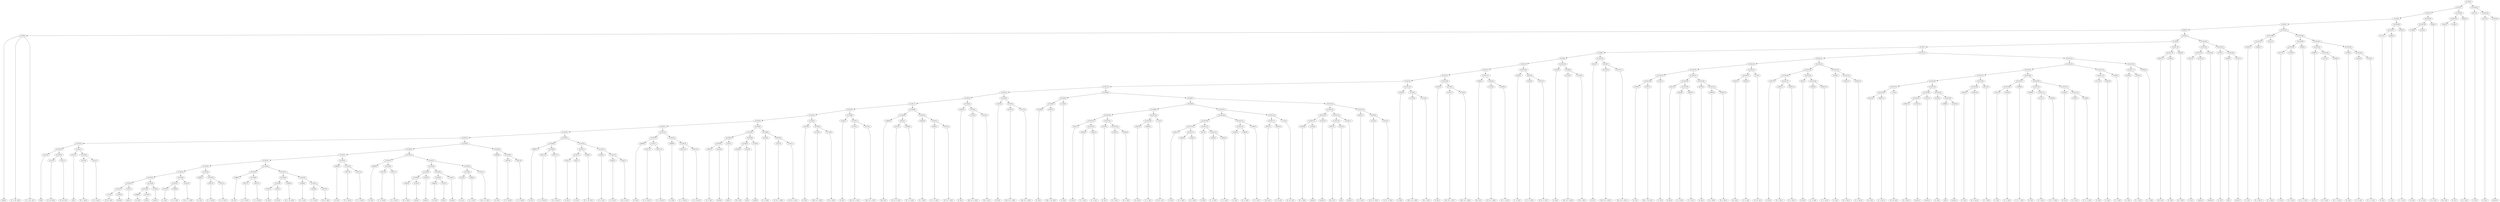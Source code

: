 digraph sample{
"L-543(0)"->"[Dis](0)"
"L-543(0)"->"[C  D  Dis  A](0)"
"L-543(0)"->"[C  D  Dis  A](1)"
"L3215(0)"->"[D](0)"
"L1611(0)"->"[D  Gis  B](0)"
"L1611(1)"->"[D  Gis  B](1)"
"L5130(26)"->"L1611(0)"
"L5130(26)"->"L1611(1)"
"L5130(25)"->"L3215(0)"
"L5130(25)"->"L5130(26)"
"L3215(1)"->"[D](1)"
"L4142(0)"->"[D  G  Ais](0)"
"L4142(1)"->"[D  G  Ais](1)"
"L5130(28)"->"L4142(0)"
"L5130(28)"->"L4142(1)"
"L5130(27)"->"L3215(1)"
"L5130(27)"->"L5130(28)"
"L5130(24)"->"L5130(25)"
"L5130(24)"->"L5130(27)"
"L710(0)"->"[D  Fis  A](0)"
"L2185(0)"->"[rest](0)"
"L5130(37)"->"L710(0)"
"L5130(37)"->"L2185(0)"
"L2185(1)"->"[rest](1)"
"L5130(36)"->"L5130(37)"
"L5130(36)"->"L2185(1)"
"L3896(0)"->"[D  E](0)"
"L1019(0)"->"[Fis](0)"
"L5130(39)"->"L3896(0)"
"L5130(39)"->"L1019(0)"
"L2185(2)"->"[rest](2)"
"L5130(38)"->"L5130(39)"
"L5130(38)"->"L2185(2)"
"L5130(35)"->"L5130(36)"
"L5130(35)"->"L5130(38)"
"L4226(0)"->"[G  A](0)"
"L2689(0)"->"[C  G  B](0)"
"L5130(41)"->"L4226(0)"
"L5130(41)"->"L2689(0)"
"L2541(0)"->"[Cis  D  G  B](0)"
"L5130(40)"->"L5130(41)"
"L5130(40)"->"L2541(0)"
"L5130(34)"->"L5130(35)"
"L5130(34)"->"L5130(40)"
"L3896(1)"->"[D  E](1)"
"L3957(0)"->"[C  D  Fis](0)"
"L3957(1)"->"[C  D  Fis](1)"
"L5130(43)"->"L3957(0)"
"L5130(43)"->"L3957(1)"
"L5130(42)"->"L3896(1)"
"L5130(42)"->"L5130(43)"
"L5130(33)"->"L5130(34)"
"L5130(33)"->"L5130(42)"
"L3896(2)"->"[D  E](2)"
"L3957(2)"->"[C  D  Fis](2)"
"L3957(3)"->"[C  D  Fis](3)"
"L5130(46)"->"L3957(2)"
"L5130(46)"->"L3957(3)"
"L5130(45)"->"L3896(2)"
"L5130(45)"->"L5130(46)"
"L2597(0)"->"[G  B](0)"
"L641(0)"->"[D  B](0)"
"L5130(49)"->"L2597(0)"
"L5130(49)"->"L641(0)"
"L3486(0)"->"[D  E  Fis  B](0)"
"L5130(48)"->"L5130(49)"
"L5130(48)"->"L3486(0)"
"L3306(0)"->"[D  G  A](0)"
"L4563(0)"->"[C  D  B](0)"
"L4387(0)"->"[Cis  D  B](0)"
"L5130(51)"->"L4563(0)"
"L5130(51)"->"L4387(0)"
"L5130(50)"->"L3306(0)"
"L5130(50)"->"L5130(51)"
"L5130(47)"->"L5130(48)"
"L5130(47)"->"L5130(50)"
"L5130(44)"->"L5130(45)"
"L5130(44)"->"L5130(47)"
"L5130(32)"->"L5130(33)"
"L5130(32)"->"L5130(44)"
"L3896(3)"->"[D  E](3)"
"L3957(4)"->"[C  D  Fis](4)"
"L3957(5)"->"[C  D  Fis](5)"
"L5130(53)"->"L3957(4)"
"L5130(53)"->"L3957(5)"
"L5130(52)"->"L3896(3)"
"L5130(52)"->"L5130(53)"
"L5130(31)"->"L5130(32)"
"L5130(31)"->"L5130(52)"
"L3896(4)"->"[D  E](4)"
"L3957(6)"->"[C  D  Fis](6)"
"L3957(7)"->"[C  D  Fis](7)"
"L5130(56)"->"L3957(6)"
"L5130(56)"->"L3957(7)"
"L5130(55)"->"L3896(4)"
"L5130(55)"->"L5130(56)"
"L1895(0)"->"[D  G  B](0)"
"L2185(3)"->"[rest](3)"
"L5130(60)"->"L1895(0)"
"L5130(60)"->"L2185(3)"
"L2185(4)"->"[rest](4)"
"L5130(59)"->"L5130(60)"
"L5130(59)"->"L2185(4)"
"L3896(5)"->"[D  E](5)"
"L1019(1)"->"[Fis](1)"
"L5130(62)"->"L3896(5)"
"L5130(62)"->"L1019(1)"
"L2185(5)"->"[rest](5)"
"L5130(61)"->"L5130(62)"
"L5130(61)"->"L2185(5)"
"L5130(58)"->"L5130(59)"
"L5130(58)"->"L5130(61)"
"L4226(1)"->"[G  A](1)"
"L2689(1)"->"[C  G  B](1)"
"L5130(64)"->"L4226(1)"
"L5130(64)"->"L2689(1)"
"L2541(1)"->"[Cis  D  G  B](1)"
"L5130(63)"->"L5130(64)"
"L5130(63)"->"L2541(1)"
"L5130(57)"->"L5130(58)"
"L5130(57)"->"L5130(63)"
"L5130(54)"->"L5130(55)"
"L5130(54)"->"L5130(57)"
"L5130(30)"->"L5130(31)"
"L5130(30)"->"L5130(54)"
"L3896(6)"->"[D  E](6)"
"L3957(8)"->"[C  D  Fis](8)"
"L3957(9)"->"[C  D  Fis](9)"
"L5130(66)"->"L3957(8)"
"L5130(66)"->"L3957(9)"
"L5130(65)"->"L3896(6)"
"L5130(65)"->"L5130(66)"
"L5130(29)"->"L5130(30)"
"L5130(29)"->"L5130(65)"
"L5130(23)"->"L5130(24)"
"L5130(23)"->"L5130(29)"
"L3896(7)"->"[D  E](7)"
"L3957(10)"->"[C  D  Fis](10)"
"L3957(11)"->"[C  D  Fis](11)"
"L5130(69)"->"L3957(10)"
"L5130(69)"->"L3957(11)"
"L5130(68)"->"L3896(7)"
"L5130(68)"->"L5130(69)"
"L2597(1)"->"[G  B](1)"
"L641(1)"->"[D  B](1)"
"L5130(72)"->"L2597(1)"
"L5130(72)"->"L641(1)"
"L3486(1)"->"[D  E  Fis  B](1)"
"L5130(71)"->"L5130(72)"
"L5130(71)"->"L3486(1)"
"L3306(1)"->"[D  G  A](1)"
"L4563(1)"->"[C  D  B](1)"
"L4387(1)"->"[Cis  D  B](1)"
"L5130(74)"->"L4563(1)"
"L5130(74)"->"L4387(1)"
"L5130(73)"->"L3306(1)"
"L5130(73)"->"L5130(74)"
"L5130(70)"->"L5130(71)"
"L5130(70)"->"L5130(73)"
"L5130(67)"->"L5130(68)"
"L5130(67)"->"L5130(70)"
"L5130(22)"->"L5130(23)"
"L5130(22)"->"L5130(67)"
"L3896(8)"->"[D  E](8)"
"L3957(12)"->"[C  D  Fis](12)"
"L3957(13)"->"[C  D  Fis](13)"
"L5130(77)"->"L3957(12)"
"L5130(77)"->"L3957(13)"
"L5130(76)"->"L3896(8)"
"L5130(76)"->"L5130(77)"
"L3896(9)"->"[D  E](9)"
"L3957(14)"->"[C  D  Fis](14)"
"L3957(15)"->"[C  D  Fis](15)"
"L5130(79)"->"L3957(14)"
"L5130(79)"->"L3957(15)"
"L5130(78)"->"L3896(9)"
"L5130(78)"->"L5130(79)"
"L5130(75)"->"L5130(76)"
"L5130(75)"->"L5130(78)"
"L5130(21)"->"L5130(22)"
"L5130(21)"->"L5130(75)"
"L1895(1)"->"[D  G  B](1)"
"L2185(6)"->"[rest](6)"
"L5130(83)"->"L1895(1)"
"L5130(83)"->"L2185(6)"
"L2185(7)"->"[rest](7)"
"L5130(82)"->"L5130(83)"
"L5130(82)"->"L2185(7)"
"L2852(0)"->"[Fis  G](0)"
"L1852(0)"->"[A](0)"
"L5130(85)"->"L2852(0)"
"L5130(85)"->"L1852(0)"
"L2185(8)"->"[rest](8)"
"L5130(84)"->"L5130(85)"
"L5130(84)"->"L2185(8)"
"L5130(81)"->"L5130(82)"
"L5130(81)"->"L5130(84)"
"L4432(0)"->"[E  G  B](0)"
"L2322(0)"->"[E  Fis  G  B](0)"
"L2322(1)"->"[E  Fis  G  B](1)"
"L5054(0)"->"L2322(0)"
"L5054(0)"->"L2322(1)"
"L5130(86)"->"L4432(0)"
"L5130(86)"->"L5054(0)"
"L5130(80)"->"L5130(81)"
"L5130(80)"->"L5130(86)"
"L5130(20)"->"L5130(21)"
"L5130(20)"->"L5130(80)"
"L3420(0)"->"[E  B](0)"
"L4733(0)"->"[Dis  Fis  A  B](0)"
"L4734(0)"->"[Fis  A  B](0)"
"L4749(0)"->"L4733(0)"
"L4749(0)"->"L4734(0)"
"L5130(87)"->"L3420(0)"
"L5130(87)"->"L4749(0)"
"L5130(19)"->"L5130(20)"
"L5130(19)"->"L5130(87)"
"L3420(1)"->"[E  B](1)"
"L4733(1)"->"[Dis  Fis  A  B](1)"
"L4733(2)"->"[Dis  Fis  A  B](2)"
"L4749(1)"->"L4733(1)"
"L4749(1)"->"L4733(2)"
"L5130(88)"->"L3420(1)"
"L5130(88)"->"L4749(1)"
"L5130(18)"->"L5130(19)"
"L5130(18)"->"L5130(88)"
"L3909(0)"->"[Dis  E](0)"
"L2322(2)"->"[E  Fis  G  B](2)"
"L5048(0)"->"[E  G  A  B](0)"
"L5054(1)"->"L2322(2)"
"L5054(1)"->"L5048(0)"
"L5130(90)"->"L3909(0)"
"L5130(90)"->"L5054(1)"
"L4339(0)"->"[C  E  B](0)"
"L5048(1)"->"[E  G  A  B](1)"
"L2322(3)"->"[E  Fis  G  B](3)"
"L5054(2)"->"L5048(1)"
"L5054(2)"->"L2322(3)"
"L5130(91)"->"L4339(0)"
"L5130(91)"->"L5054(2)"
"L5130(89)"->"L5130(90)"
"L5130(89)"->"L5130(91)"
"L5130(17)"->"L5130(18)"
"L5130(17)"->"L5130(89)"
"L3420(2)"->"[E  B](2)"
"L4733(3)"->"[Dis  Fis  A  B](3)"
"L4734(1)"->"[Fis  A  B](1)"
"L4749(2)"->"L4733(3)"
"L4749(2)"->"L4734(1)"
"L5130(92)"->"L3420(2)"
"L5130(92)"->"L4749(2)"
"L5130(16)"->"L5130(17)"
"L5130(16)"->"L5130(92)"
"L3420(3)"->"[E  B](3)"
"L4733(4)"->"[Dis  Fis  A  B](4)"
"L4733(5)"->"[Dis  Fis  A  B](5)"
"L4749(3)"->"L4733(4)"
"L4749(3)"->"L4733(5)"
"L5130(93)"->"L3420(3)"
"L5130(93)"->"L4749(3)"
"L5130(15)"->"L5130(16)"
"L5130(15)"->"L5130(93)"
"L2188(0)"->"[E  G](0)"
"L3567(0)"->"[Dis  E  Fis  A](0)"
"L5130(96)"->"L2188(0)"
"L5130(96)"->"L3567(0)"
"L1342(0)"->"[C  D](0)"
"L5130(95)"->"L5130(96)"
"L5130(95)"->"L1342(0)"
"L641(2)"->"[D  B](2)"
"L3605(0)"->"[C  D  A](0)"
"L3605(1)"->"[C  D  A](1)"
"L5130(102)"->"L3605(0)"
"L5130(102)"->"L3605(1)"
"L5130(101)"->"L641(2)"
"L5130(101)"->"L5130(102)"
"L4226(2)"->"[G  A](2)"
"L1895(2)"->"[D  G  B](2)"
"L1895(3)"->"[D  G  B](3)"
"L5130(104)"->"L1895(2)"
"L5130(104)"->"L1895(3)"
"L5130(103)"->"L4226(2)"
"L5130(103)"->"L5130(104)"
"L5130(100)"->"L5130(101)"
"L5130(100)"->"L5130(103)"
"L4022(0)"->"[Cis  D](0)"
"L3605(2)"->"[C  D  A](2)"
"L5130(106)"->"L4022(0)"
"L5130(106)"->"L3605(2)"
"L710(1)"->"[D  Fis  A](1)"
"L5130(105)"->"L5130(106)"
"L5130(105)"->"L710(1)"
"L5130(99)"->"L5130(100)"
"L5130(99)"->"L5130(105)"
"L2597(2)"->"[G  B](2)"
"L1895(4)"->"[D  G  B](4)"
"L1895(5)"->"[D  G  B](5)"
"L5130(111)"->"L1895(4)"
"L5130(111)"->"L1895(5)"
"L5130(110)"->"L2597(2)"
"L5130(110)"->"L5130(111)"
"L641(3)"->"[D  B](3)"
"L3605(3)"->"[C  D  A](3)"
"L3605(4)"->"[C  D  A](4)"
"L5130(113)"->"L3605(3)"
"L5130(113)"->"L3605(4)"
"L5130(112)"->"L641(3)"
"L5130(112)"->"L5130(113)"
"L5130(109)"->"L5130(110)"
"L5130(109)"->"L5130(112)"
"L4226(3)"->"[G  A](3)"
"L1895(6)"->"[D  G  B](6)"
"L5130(115)"->"L4226(3)"
"L5130(115)"->"L1895(6)"
"L1895(7)"->"[D  G  B](7)"
"L5130(114)"->"L5130(115)"
"L5130(114)"->"L1895(7)"
"L5130(108)"->"L5130(109)"
"L5130(108)"->"L5130(114)"
"L4022(1)"->"[Cis  D](1)"
"L3605(5)"->"[C  D  A](5)"
"L5130(117)"->"L4022(1)"
"L5130(117)"->"L3605(5)"
"L710(2)"->"[D  Fis  A](2)"
"L5130(116)"->"L5130(117)"
"L5130(116)"->"L710(2)"
"L5130(107)"->"L5130(108)"
"L5130(107)"->"L5130(116)"
"L5130(98)"->"L5130(99)"
"L5130(98)"->"L5130(107)"
"L1895(8)"->"[D  G  B](8)"
"L2185(9)"->"[rest](9)"
"L5130(121)"->"L1895(8)"
"L5130(121)"->"L2185(9)"
"L2185(10)"->"[rest](10)"
"L5130(120)"->"L5130(121)"
"L5130(120)"->"L2185(10)"
"L2852(1)"->"[Fis  G](1)"
"L1852(1)"->"[A](1)"
"L5130(123)"->"L2852(1)"
"L5130(123)"->"L1852(1)"
"L2185(11)"->"[rest](11)"
"L5130(122)"->"L5130(123)"
"L5130(122)"->"L2185(11)"
"L5130(119)"->"L5130(120)"
"L5130(119)"->"L5130(122)"
"L4432(1)"->"[E  G  B](1)"
"L2322(4)"->"[E  Fis  G  B](4)"
"L2322(5)"->"[E  Fis  G  B](5)"
"L5054(3)"->"L2322(4)"
"L5054(3)"->"L2322(5)"
"L5130(124)"->"L4432(1)"
"L5130(124)"->"L5054(3)"
"L5130(118)"->"L5130(119)"
"L5130(118)"->"L5130(124)"
"L5130(97)"->"L5130(98)"
"L5130(97)"->"L5130(118)"
"L5130(94)"->"L5130(95)"
"L5130(94)"->"L5130(97)"
"L5130(14)"->"L5130(15)"
"L5130(14)"->"L5130(94)"
"L3420(4)"->"[E  B](4)"
"L4733(6)"->"[Dis  Fis  A  B](6)"
"L4734(2)"->"[Fis  A  B](2)"
"L4749(4)"->"L4733(6)"
"L4749(4)"->"L4734(2)"
"L5130(125)"->"L3420(4)"
"L5130(125)"->"L4749(4)"
"L5130(13)"->"L5130(14)"
"L5130(13)"->"L5130(125)"
"L3420(5)"->"[E  B](5)"
"L4733(7)"->"[Dis  Fis  A  B](7)"
"L4733(8)"->"[Dis  Fis  A  B](8)"
"L4749(5)"->"L4733(7)"
"L4749(5)"->"L4733(8)"
"L5130(126)"->"L3420(5)"
"L5130(126)"->"L4749(5)"
"L5130(12)"->"L5130(13)"
"L5130(12)"->"L5130(126)"
"L3909(1)"->"[Dis  E](1)"
"L2322(6)"->"[E  Fis  G  B](6)"
"L5048(2)"->"[E  G  A  B](2)"
"L5054(4)"->"L2322(6)"
"L5054(4)"->"L5048(2)"
"L5130(127)"->"L3909(1)"
"L5130(127)"->"L5054(4)"
"L5130(11)"->"L5130(12)"
"L5130(11)"->"L5130(127)"
"L4339(1)"->"[C  E  B](1)"
"L5048(3)"->"[E  G  A  B](3)"
"L2322(7)"->"[E  Fis  G  B](7)"
"L5054(5)"->"L5048(3)"
"L5054(5)"->"L2322(7)"
"L5130(128)"->"L4339(1)"
"L5130(128)"->"L5054(5)"
"L5130(10)"->"L5130(11)"
"L5130(10)"->"L5130(128)"
"L3420(6)"->"[E  B](6)"
"L4733(9)"->"[Dis  Fis  A  B](9)"
"L4734(3)"->"[Fis  A  B](3)"
"L4749(6)"->"L4733(9)"
"L4749(6)"->"L4734(3)"
"L5130(129)"->"L3420(6)"
"L5130(129)"->"L4749(6)"
"L5130(9)"->"L5130(10)"
"L5130(9)"->"L5130(129)"
"L3420(7)"->"[E  B](7)"
"L4733(10)"->"[Dis  Fis  A  B](10)"
"L4733(11)"->"[Dis  Fis  A  B](11)"
"L4749(7)"->"L4733(10)"
"L4749(7)"->"L4733(11)"
"L5130(130)"->"L3420(7)"
"L5130(130)"->"L4749(7)"
"L5130(8)"->"L5130(9)"
"L5130(8)"->"L5130(130)"
"L2188(1)"->"[E  G](1)"
"L3567(1)"->"[Dis  E  Fis  A](1)"
"L5130(136)"->"L2188(1)"
"L5130(136)"->"L3567(1)"
"L1342(1)"->"[C  D](1)"
"L5130(135)"->"L5130(136)"
"L5130(135)"->"L1342(1)"
"L641(4)"->"[D  B](4)"
"L3605(6)"->"[C  D  A](6)"
"L3605(7)"->"[C  D  A](7)"
"L5130(139)"->"L3605(6)"
"L5130(139)"->"L3605(7)"
"L5130(138)"->"L641(4)"
"L5130(138)"->"L5130(139)"
"L4226(4)"->"[G  A](4)"
"L1895(9)"->"[D  G  B](9)"
"L1895(10)"->"[D  G  B](10)"
"L5130(141)"->"L1895(9)"
"L5130(141)"->"L1895(10)"
"L5130(140)"->"L4226(4)"
"L5130(140)"->"L5130(141)"
"L5130(137)"->"L5130(138)"
"L5130(137)"->"L5130(140)"
"L5130(134)"->"L5130(135)"
"L5130(134)"->"L5130(137)"
"L4022(2)"->"[Cis  D](2)"
"L3605(8)"->"[C  D  A](8)"
"L5130(143)"->"L4022(2)"
"L5130(143)"->"L3605(8)"
"L710(3)"->"[D  Fis  A](3)"
"L5130(142)"->"L5130(143)"
"L5130(142)"->"L710(3)"
"L5130(133)"->"L5130(134)"
"L5130(133)"->"L5130(142)"
"L2597(3)"->"[G  B](3)"
"L1895(11)"->"[D  G  B](11)"
"L1895(12)"->"[D  G  B](12)"
"L5130(147)"->"L1895(11)"
"L5130(147)"->"L1895(12)"
"L5130(146)"->"L2597(3)"
"L5130(146)"->"L5130(147)"
"L641(5)"->"[D  B](5)"
"L3605(9)"->"[C  D  A](9)"
"L3605(10)"->"[C  D  A](10)"
"L5130(149)"->"L3605(9)"
"L5130(149)"->"L3605(10)"
"L5130(148)"->"L641(5)"
"L5130(148)"->"L5130(149)"
"L5130(145)"->"L5130(146)"
"L5130(145)"->"L5130(148)"
"L4226(5)"->"[G  A](5)"
"L1895(13)"->"[D  G  B](13)"
"L1895(14)"->"[D  G  B](14)"
"L5130(151)"->"L1895(13)"
"L5130(151)"->"L1895(14)"
"L5130(150)"->"L4226(5)"
"L5130(150)"->"L5130(151)"
"L5130(144)"->"L5130(145)"
"L5130(144)"->"L5130(150)"
"L5130(132)"->"L5130(133)"
"L5130(132)"->"L5130(144)"
"L4022(3)"->"[Cis  D](3)"
"L3605(11)"->"[C  D  A](11)"
"L5130(158)"->"L4022(3)"
"L5130(158)"->"L3605(11)"
"L710(4)"->"[D  Fis  A](4)"
"L5130(157)"->"L5130(158)"
"L5130(157)"->"L710(4)"
"L1895(15)"->"[D  G  B](15)"
"L2185(12)"->"[rest](12)"
"L5130(161)"->"L1895(15)"
"L5130(161)"->"L2185(12)"
"L2185(13)"->"[rest](13)"
"L5130(160)"->"L5130(161)"
"L5130(160)"->"L2185(13)"
"L4226(6)"->"[G  A](6)"
"L2388(0)"->"[G](0)"
"L2185(14)"->"[rest](14)"
"L5130(163)"->"L2388(0)"
"L5130(163)"->"L2185(14)"
"L5130(162)"->"L4226(6)"
"L5130(162)"->"L5130(163)"
"L5130(159)"->"L5130(160)"
"L5130(159)"->"L5130(162)"
"L5130(156)"->"L5130(157)"
"L5130(156)"->"L5130(159)"
"L4343(0)"->"[F  G](0)"
"L1895(16)"->"[D  G  B](16)"
"L5130(165)"->"L4343(0)"
"L5130(165)"->"L1895(16)"
"L4221(0)"->"[F  G  B](0)"
"L5130(164)"->"L5130(165)"
"L5130(164)"->"L4221(0)"
"L5130(155)"->"L5130(156)"
"L5130(155)"->"L5130(164)"
"L4372(0)"->"[C  E](0)"
"L2544(0)"->"[C  E  G](0)"
"L5130(168)"->"L4372(0)"
"L5130(168)"->"L2544(0)"
"L3008(0)"->"[C  E  F  G](0)"
"L5130(167)"->"L5130(168)"
"L5130(167)"->"L3008(0)"
"L2996(0)"->"[D  F](0)"
"L4221(1)"->"[F  G  B](1)"
"L3269(0)"->"[D  F  G  B](0)"
"L5130(171)"->"L4221(1)"
"L5130(171)"->"L3269(0)"
"L5130(170)"->"L2996(0)"
"L5130(170)"->"L5130(171)"
"L2188(2)"->"[E  G](2)"
"L2544(1)"->"[C  E  G](1)"
"L2238(0)"->"[C  E  G  A](0)"
"L5130(173)"->"L2544(1)"
"L5130(173)"->"L2238(0)"
"L5130(172)"->"L2188(2)"
"L5130(172)"->"L5130(173)"
"L5130(169)"->"L5130(170)"
"L5130(169)"->"L5130(172)"
"L5130(166)"->"L5130(167)"
"L5130(166)"->"L5130(169)"
"L5130(154)"->"L5130(155)"
"L5130(154)"->"L5130(166)"
"L2172(0)"->"[F  A](0)"
"L3495(0)"->"[C  A](0)"
"L5130(175)"->"L2172(0)"
"L5130(175)"->"L3495(0)"
"L4356(0)"->"[C  F  A](0)"
"L5130(174)"->"L5130(175)"
"L5130(174)"->"L4356(0)"
"L5130(153)"->"L5130(154)"
"L5130(153)"->"L5130(174)"
"L2188(3)"->"[E  G](3)"
"L2544(2)"->"[C  E  G](2)"
"L5130(177)"->"L2188(3)"
"L5130(177)"->"L2544(2)"
"L3003(0)"->"[C  G  A](0)"
"L5130(176)"->"L5130(177)"
"L5130(176)"->"L3003(0)"
"L5130(152)"->"L5130(153)"
"L5130(152)"->"L5130(176)"
"L5130(131)"->"L5130(132)"
"L5130(131)"->"L5130(152)"
"L5130(7)"->"L5130(8)"
"L5130(7)"->"L5130(131)"
"L2852(2)"->"[Fis  G](2)"
"L2188(4)"->"[E  G](4)"
"L5130(179)"->"L2852(2)"
"L5130(179)"->"L2188(4)"
"L3892(0)"->"[D  F  B](0)"
"L5130(178)"->"L5130(179)"
"L5130(178)"->"L3892(0)"
"L5130(6)"->"L5130(7)"
"L5130(6)"->"L5130(178)"
"L4372(1)"->"[C  E](1)"
"L2185(15)"->"[rest](15)"
"L5130(182)"->"L4372(1)"
"L5130(182)"->"L2185(15)"
"L2185(16)"->"[rest](16)"
"L5130(181)"->"L5130(182)"
"L5130(181)"->"L2185(16)"
"L4226(7)"->"[G  A](7)"
"L2388(1)"->"[G](1)"
"L2185(17)"->"[rest](17)"
"L5130(184)"->"L2388(1)"
"L5130(184)"->"L2185(17)"
"L5130(183)"->"L4226(7)"
"L5130(183)"->"L5130(184)"
"L5130(180)"->"L5130(181)"
"L5130(180)"->"L5130(183)"
"L5130(5)"->"L5130(6)"
"L5130(5)"->"L5130(180)"
"L5064(0)"->"L-543(0)"
"L5064(0)"->"L5130(5)"
"L4343(1)"->"[F  G](1)"
"L1895(17)"->"[D  G  B](17)"
"L5130(187)"->"L4343(1)"
"L5130(187)"->"L1895(17)"
"L4221(2)"->"[F  G  B](2)"
"L5130(186)"->"L5130(187)"
"L5130(186)"->"L4221(2)"
"L4372(2)"->"[C  E](2)"
"L2544(3)"->"[C  E  G](3)"
"L5130(190)"->"L4372(2)"
"L5130(190)"->"L2544(3)"
"L3008(1)"->"[C  E  F  G](1)"
"L5130(189)"->"L5130(190)"
"L5130(189)"->"L3008(1)"
"L2996(1)"->"[D  F](1)"
"L4221(3)"->"[F  G  B](3)"
"L3269(1)"->"[D  F  G  B](1)"
"L5130(193)"->"L4221(3)"
"L5130(193)"->"L3269(1)"
"L5130(192)"->"L2996(1)"
"L5130(192)"->"L5130(193)"
"L2188(5)"->"[E  G](5)"
"L2544(4)"->"[C  E  G](4)"
"L2238(1)"->"[C  E  G  A](1)"
"L5130(195)"->"L2544(4)"
"L5130(195)"->"L2238(1)"
"L5130(194)"->"L2188(5)"
"L5130(194)"->"L5130(195)"
"L5130(191)"->"L5130(192)"
"L5130(191)"->"L5130(194)"
"L5130(188)"->"L5130(189)"
"L5130(188)"->"L5130(191)"
"L5130(185)"->"L5130(186)"
"L5130(185)"->"L5130(188)"
"L5130(4)"->"L5064(0)"
"L5130(4)"->"L5130(185)"
"L2172(1)"->"[F  A](1)"
"L3495(1)"->"[C  A](1)"
"L5130(197)"->"L2172(1)"
"L5130(197)"->"L3495(1)"
"L4356(1)"->"[C  F  A](1)"
"L5130(196)"->"L5130(197)"
"L5130(196)"->"L4356(1)"
"L5130(3)"->"L5130(4)"
"L5130(3)"->"L5130(196)"
"L2188(6)"->"[E  G](6)"
"L2544(5)"->"[C  E  G](5)"
"L5130(199)"->"L2188(6)"
"L5130(199)"->"L2544(5)"
"L3003(1)"->"[C  G  A](1)"
"L5130(198)"->"L5130(199)"
"L5130(198)"->"L3003(1)"
"L5130(2)"->"L5130(3)"
"L5130(2)"->"L5130(198)"
"L2852(3)"->"[Fis  G](3)"
"L2188(7)"->"[E  G](7)"
"L5130(201)"->"L2852(3)"
"L5130(201)"->"L2188(7)"
"L3892(1)"->"[D  F  B](1)"
"L5130(200)"->"L5130(201)"
"L5130(200)"->"L3892(1)"
"L5130(1)"->"L5130(2)"
"L5130(1)"->"L5130(200)"
"L4372(3)"->"[C  E](3)"
"L4372(4)"->"[C  E](4)"
"L2185(18)"->"[rest](18)"
"L5130(203)"->"L4372(4)"
"L5130(203)"->"L2185(18)"
"L5130(202)"->"L4372(3)"
"L5130(202)"->"L5130(203)"
"L5130(0)"->"L5130(1)"
"L5130(0)"->"L5130(202)"
{rank = min; "L5130(0)"}
{rank = same; "L5130(1)"; "L5130(202)";}
{rank = same; "L5130(2)"; "L5130(200)"; "L4372(3)"; "L5130(203)";}
{rank = same; "L5130(3)"; "L5130(198)"; "L5130(201)"; "L3892(1)"; "L4372(4)"; "L2185(18)";}
{rank = same; "L5130(4)"; "L5130(196)"; "L5130(199)"; "L3003(1)"; "L2852(3)"; "L2188(7)";}
{rank = same; "L5064(0)"; "L5130(185)"; "L5130(197)"; "L4356(1)"; "L2188(6)"; "L2544(5)";}
{rank = same; "L-543(0)"; "L5130(5)"; "L5130(186)"; "L5130(188)"; "L2172(1)"; "L3495(1)";}
{rank = same; "L5130(6)"; "L5130(180)"; "L5130(187)"; "L4221(2)"; "L5130(189)"; "L5130(191)";}
{rank = same; "L5130(7)"; "L5130(178)"; "L5130(181)"; "L5130(183)"; "L4343(1)"; "L1895(17)"; "L5130(190)"; "L3008(1)"; "L5130(192)"; "L5130(194)";}
{rank = same; "L5130(8)"; "L5130(131)"; "L5130(179)"; "L3892(0)"; "L5130(182)"; "L2185(16)"; "L4226(7)"; "L5130(184)"; "L4372(2)"; "L2544(3)"; "L2996(1)"; "L5130(193)"; "L2188(5)"; "L5130(195)";}
{rank = same; "L5130(9)"; "L5130(130)"; "L5130(132)"; "L5130(152)"; "L2852(2)"; "L2188(4)"; "L4372(1)"; "L2185(15)"; "L2388(1)"; "L2185(17)"; "L4221(3)"; "L3269(1)"; "L2544(4)"; "L2238(1)";}
{rank = same; "L5130(10)"; "L5130(129)"; "L3420(7)"; "L4749(7)"; "L5130(133)"; "L5130(144)"; "L5130(153)"; "L5130(176)";}
{rank = same; "L5130(11)"; "L5130(128)"; "L3420(6)"; "L4749(6)"; "L4733(10)"; "L4733(11)"; "L5130(134)"; "L5130(142)"; "L5130(145)"; "L5130(150)"; "L5130(154)"; "L5130(174)"; "L5130(177)"; "L3003(0)";}
{rank = same; "L5130(12)"; "L5130(127)"; "L4339(1)"; "L5054(5)"; "L4733(9)"; "L4734(3)"; "L5130(135)"; "L5130(137)"; "L5130(143)"; "L710(3)"; "L5130(146)"; "L5130(148)"; "L4226(5)"; "L5130(151)"; "L5130(155)"; "L5130(166)"; "L5130(175)"; "L4356(0)"; "L2188(3)"; "L2544(2)";}
{rank = same; "L5130(13)"; "L5130(126)"; "L3909(1)"; "L5054(4)"; "L5048(3)"; "L2322(7)"; "L5130(136)"; "L1342(1)"; "L5130(138)"; "L5130(140)"; "L4022(2)"; "L3605(8)"; "L2597(3)"; "L5130(147)"; "L641(5)"; "L5130(149)"; "L1895(13)"; "L1895(14)"; "L5130(156)"; "L5130(164)"; "L5130(167)"; "L5130(169)"; "L2172(0)"; "L3495(0)";}
{rank = same; "L5130(14)"; "L5130(125)"; "L3420(5)"; "L4749(5)"; "L2322(6)"; "L5048(2)"; "L2188(1)"; "L3567(1)"; "L641(4)"; "L5130(139)"; "L4226(4)"; "L5130(141)"; "L1895(11)"; "L1895(12)"; "L3605(9)"; "L3605(10)"; "L5130(157)"; "L5130(159)"; "L5130(165)"; "L4221(0)"; "L5130(168)"; "L3008(0)"; "L5130(170)"; "L5130(172)";}
{rank = same; "L5130(15)"; "L5130(94)"; "L3420(4)"; "L4749(4)"; "L4733(7)"; "L4733(8)"; "L3605(6)"; "L3605(7)"; "L1895(9)"; "L1895(10)"; "L5130(158)"; "L710(4)"; "L5130(160)"; "L5130(162)"; "L4343(0)"; "L1895(16)"; "L4372(0)"; "L2544(0)"; "L2996(0)"; "L5130(171)"; "L2188(2)"; "L5130(173)";}
{rank = same; "L5130(16)"; "L5130(93)"; "L5130(95)"; "L5130(97)"; "L4733(6)"; "L4734(2)"; "L4022(3)"; "L3605(11)"; "L5130(161)"; "L2185(13)"; "L4226(6)"; "L5130(163)"; "L4221(1)"; "L3269(0)"; "L2544(1)"; "L2238(0)";}
{rank = same; "L5130(17)"; "L5130(92)"; "L3420(3)"; "L4749(3)"; "L5130(96)"; "L1342(0)"; "L5130(98)"; "L5130(118)"; "L1895(15)"; "L2185(12)"; "L2388(0)"; "L2185(14)";}
{rank = same; "L5130(18)"; "L5130(89)"; "L3420(2)"; "L4749(2)"; "L4733(4)"; "L4733(5)"; "L2188(0)"; "L3567(0)"; "L5130(99)"; "L5130(107)"; "L5130(119)"; "L5130(124)";}
{rank = same; "L5130(19)"; "L5130(88)"; "L5130(90)"; "L5130(91)"; "L4733(3)"; "L4734(1)"; "L5130(100)"; "L5130(105)"; "L5130(108)"; "L5130(116)"; "L5130(120)"; "L5130(122)"; "L4432(1)"; "L5054(3)";}
{rank = same; "L5130(20)"; "L5130(87)"; "L3420(1)"; "L4749(1)"; "L3909(0)"; "L5054(1)"; "L4339(0)"; "L5054(2)"; "L5130(101)"; "L5130(103)"; "L5130(106)"; "L710(1)"; "L5130(109)"; "L5130(114)"; "L5130(117)"; "L710(2)"; "L5130(121)"; "L2185(10)"; "L5130(123)"; "L2185(11)"; "L2322(4)"; "L2322(5)";}
{rank = same; "L5130(21)"; "L5130(80)"; "L3420(0)"; "L4749(0)"; "L4733(1)"; "L4733(2)"; "L2322(2)"; "L5048(0)"; "L5048(1)"; "L2322(3)"; "L641(2)"; "L5130(102)"; "L4226(2)"; "L5130(104)"; "L4022(0)"; "L3605(2)"; "L5130(110)"; "L5130(112)"; "L5130(115)"; "L1895(7)"; "L4022(1)"; "L3605(5)"; "L1895(8)"; "L2185(9)"; "L2852(1)"; "L1852(1)";}
{rank = same; "L5130(22)"; "L5130(75)"; "L5130(81)"; "L5130(86)"; "L4733(0)"; "L4734(0)"; "L3605(0)"; "L3605(1)"; "L1895(2)"; "L1895(3)"; "L2597(2)"; "L5130(111)"; "L641(3)"; "L5130(113)"; "L4226(3)"; "L1895(6)";}
{rank = same; "L5130(23)"; "L5130(67)"; "L5130(76)"; "L5130(78)"; "L5130(82)"; "L5130(84)"; "L4432(0)"; "L5054(0)"; "L1895(4)"; "L1895(5)"; "L3605(3)"; "L3605(4)";}
{rank = same; "L5130(24)"; "L5130(29)"; "L5130(68)"; "L5130(70)"; "L3896(8)"; "L5130(77)"; "L3896(9)"; "L5130(79)"; "L5130(83)"; "L2185(7)"; "L5130(85)"; "L2185(8)"; "L2322(0)"; "L2322(1)";}
{rank = same; "L5130(25)"; "L5130(27)"; "L5130(30)"; "L5130(65)"; "L3896(7)"; "L5130(69)"; "L5130(71)"; "L5130(73)"; "L3957(12)"; "L3957(13)"; "L3957(14)"; "L3957(15)"; "L1895(1)"; "L2185(6)"; "L2852(0)"; "L1852(0)";}
{rank = same; "L3215(0)"; "L5130(26)"; "L3215(1)"; "L5130(28)"; "L5130(31)"; "L5130(54)"; "L3896(6)"; "L5130(66)"; "L3957(10)"; "L3957(11)"; "L5130(72)"; "L3486(1)"; "L3306(1)"; "L5130(74)";}
{rank = same; "L1611(0)"; "L1611(1)"; "L4142(0)"; "L4142(1)"; "L5130(32)"; "L5130(52)"; "L5130(55)"; "L5130(57)"; "L3957(8)"; "L3957(9)"; "L2597(1)"; "L641(1)"; "L4563(1)"; "L4387(1)";}
{rank = same; "L5130(33)"; "L5130(44)"; "L3896(3)"; "L5130(53)"; "L3896(4)"; "L5130(56)"; "L5130(58)"; "L5130(63)";}
{rank = same; "L5130(34)"; "L5130(42)"; "L5130(45)"; "L5130(47)"; "L3957(4)"; "L3957(5)"; "L3957(6)"; "L3957(7)"; "L5130(59)"; "L5130(61)"; "L5130(64)"; "L2541(1)";}
{rank = same; "L5130(35)"; "L5130(40)"; "L3896(1)"; "L5130(43)"; "L3896(2)"; "L5130(46)"; "L5130(48)"; "L5130(50)"; "L5130(60)"; "L2185(4)"; "L5130(62)"; "L2185(5)"; "L4226(1)"; "L2689(1)";}
{rank = same; "L5130(36)"; "L5130(38)"; "L5130(41)"; "L2541(0)"; "L3957(0)"; "L3957(1)"; "L3957(2)"; "L3957(3)"; "L5130(49)"; "L3486(0)"; "L3306(0)"; "L5130(51)"; "L1895(0)"; "L2185(3)"; "L3896(5)"; "L1019(1)";}
{rank = same; "L5130(37)"; "L2185(1)"; "L5130(39)"; "L2185(2)"; "L4226(0)"; "L2689(0)"; "L2597(0)"; "L641(0)"; "L4563(0)"; "L4387(0)";}
{rank = same; "L710(0)"; "L2185(0)"; "L3896(0)"; "L1019(0)";}
{rank = max; "[A](0)"; "[A](1)"; "[C  A](0)"; "[C  A](1)"; "[C  D  A](0)"; "[C  D  A](1)"; "[C  D  A](10)"; "[C  D  A](11)"; "[C  D  A](2)"; "[C  D  A](3)"; "[C  D  A](4)"; "[C  D  A](5)"; "[C  D  A](6)"; "[C  D  A](7)"; "[C  D  A](8)"; "[C  D  A](9)"; "[C  D  B](0)"; "[C  D  B](1)"; "[C  D  Dis  A](0)"; "[C  D  Dis  A](1)"; "[C  D  Fis](0)"; "[C  D  Fis](1)"; "[C  D  Fis](10)"; "[C  D  Fis](11)"; "[C  D  Fis](12)"; "[C  D  Fis](13)"; "[C  D  Fis](14)"; "[C  D  Fis](15)"; "[C  D  Fis](2)"; "[C  D  Fis](3)"; "[C  D  Fis](4)"; "[C  D  Fis](5)"; "[C  D  Fis](6)"; "[C  D  Fis](7)"; "[C  D  Fis](8)"; "[C  D  Fis](9)"; "[C  D](0)"; "[C  D](1)"; "[C  E  B](0)"; "[C  E  B](1)"; "[C  E  F  G](0)"; "[C  E  F  G](1)"; "[C  E  G  A](0)"; "[C  E  G  A](1)"; "[C  E  G](0)"; "[C  E  G](1)"; "[C  E  G](2)"; "[C  E  G](3)"; "[C  E  G](4)"; "[C  E  G](5)"; "[C  E](0)"; "[C  E](1)"; "[C  E](2)"; "[C  E](3)"; "[C  E](4)"; "[C  F  A](0)"; "[C  F  A](1)"; "[C  G  A](0)"; "[C  G  A](1)"; "[C  G  B](0)"; "[C  G  B](1)"; "[Cis  D  B](0)"; "[Cis  D  B](1)"; "[Cis  D  G  B](0)"; "[Cis  D  G  B](1)"; "[Cis  D](0)"; "[Cis  D](1)"; "[Cis  D](2)"; "[Cis  D](3)"; "[D  B](0)"; "[D  B](1)"; "[D  B](2)"; "[D  B](3)"; "[D  B](4)"; "[D  B](5)"; "[D  E  Fis  B](0)"; "[D  E  Fis  B](1)"; "[D  E](0)"; "[D  E](1)"; "[D  E](2)"; "[D  E](3)"; "[D  E](4)"; "[D  E](5)"; "[D  E](6)"; "[D  E](7)"; "[D  E](8)"; "[D  E](9)"; "[D  F  B](0)"; "[D  F  B](1)"; "[D  F  G  B](0)"; "[D  F  G  B](1)"; "[D  F](0)"; "[D  F](1)"; "[D  Fis  A](0)"; "[D  Fis  A](1)"; "[D  Fis  A](2)"; "[D  Fis  A](3)"; "[D  Fis  A](4)"; "[D  G  A](0)"; "[D  G  A](1)"; "[D  G  Ais](0)"; "[D  G  Ais](1)"; "[D  G  B](0)"; "[D  G  B](1)"; "[D  G  B](10)"; "[D  G  B](11)"; "[D  G  B](12)"; "[D  G  B](13)"; "[D  G  B](14)"; "[D  G  B](15)"; "[D  G  B](16)"; "[D  G  B](17)"; "[D  G  B](2)"; "[D  G  B](3)"; "[D  G  B](4)"; "[D  G  B](5)"; "[D  G  B](6)"; "[D  G  B](7)"; "[D  G  B](8)"; "[D  G  B](9)"; "[D  Gis  B](0)"; "[D  Gis  B](1)"; "[D](0)"; "[D](1)"; "[Dis  E  Fis  A](0)"; "[Dis  E  Fis  A](1)"; "[Dis  E](0)"; "[Dis  E](1)"; "[Dis  Fis  A  B](0)"; "[Dis  Fis  A  B](1)"; "[Dis  Fis  A  B](10)"; "[Dis  Fis  A  B](11)"; "[Dis  Fis  A  B](2)"; "[Dis  Fis  A  B](3)"; "[Dis  Fis  A  B](4)"; "[Dis  Fis  A  B](5)"; "[Dis  Fis  A  B](6)"; "[Dis  Fis  A  B](7)"; "[Dis  Fis  A  B](8)"; "[Dis  Fis  A  B](9)"; "[Dis](0)"; "[E  B](0)"; "[E  B](1)"; "[E  B](2)"; "[E  B](3)"; "[E  B](4)"; "[E  B](5)"; "[E  B](6)"; "[E  B](7)"; "[E  Fis  G  B](0)"; "[E  Fis  G  B](1)"; "[E  Fis  G  B](2)"; "[E  Fis  G  B](3)"; "[E  Fis  G  B](4)"; "[E  Fis  G  B](5)"; "[E  Fis  G  B](6)"; "[E  Fis  G  B](7)"; "[E  G  A  B](0)"; "[E  G  A  B](1)"; "[E  G  A  B](2)"; "[E  G  A  B](3)"; "[E  G  B](0)"; "[E  G  B](1)"; "[E  G](0)"; "[E  G](1)"; "[E  G](2)"; "[E  G](3)"; "[E  G](4)"; "[E  G](5)"; "[E  G](6)"; "[E  G](7)"; "[F  A](0)"; "[F  A](1)"; "[F  G  B](0)"; "[F  G  B](1)"; "[F  G  B](2)"; "[F  G  B](3)"; "[F  G](0)"; "[F  G](1)"; "[Fis  A  B](0)"; "[Fis  A  B](1)"; "[Fis  A  B](2)"; "[Fis  A  B](3)"; "[Fis  G](0)"; "[Fis  G](1)"; "[Fis  G](2)"; "[Fis  G](3)"; "[Fis](0)"; "[Fis](1)"; "[G  A](0)"; "[G  A](1)"; "[G  A](2)"; "[G  A](3)"; "[G  A](4)"; "[G  A](5)"; "[G  A](6)"; "[G  A](7)"; "[G  B](0)"; "[G  B](1)"; "[G  B](2)"; "[G  B](3)"; "[G](0)"; "[G](1)"; "[rest](0)"; "[rest](1)"; "[rest](10)"; "[rest](11)"; "[rest](12)"; "[rest](13)"; "[rest](14)"; "[rest](15)"; "[rest](16)"; "[rest](17)"; "[rest](18)"; "[rest](2)"; "[rest](3)"; "[rest](4)"; "[rest](5)"; "[rest](6)"; "[rest](7)"; "[rest](8)"; "[rest](9)";}
}
